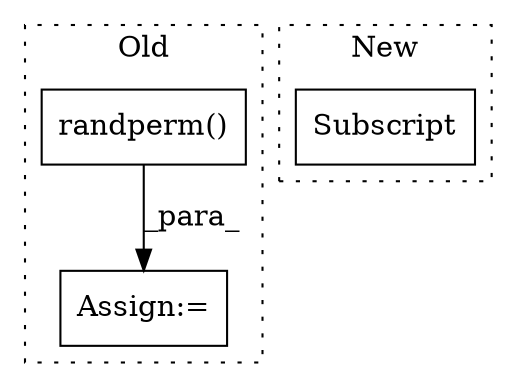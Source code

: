 digraph G {
subgraph cluster0 {
1 [label="randperm()" a="75" s="1542" l="34" shape="box"];
3 [label="Assign:=" a="68" s="1539" l="3" shape="box"];
label = "Old";
style="dotted";
}
subgraph cluster1 {
2 [label="Subscript" a="63" s="2637,0" l="12,0" shape="box"];
label = "New";
style="dotted";
}
1 -> 3 [label="_para_"];
}